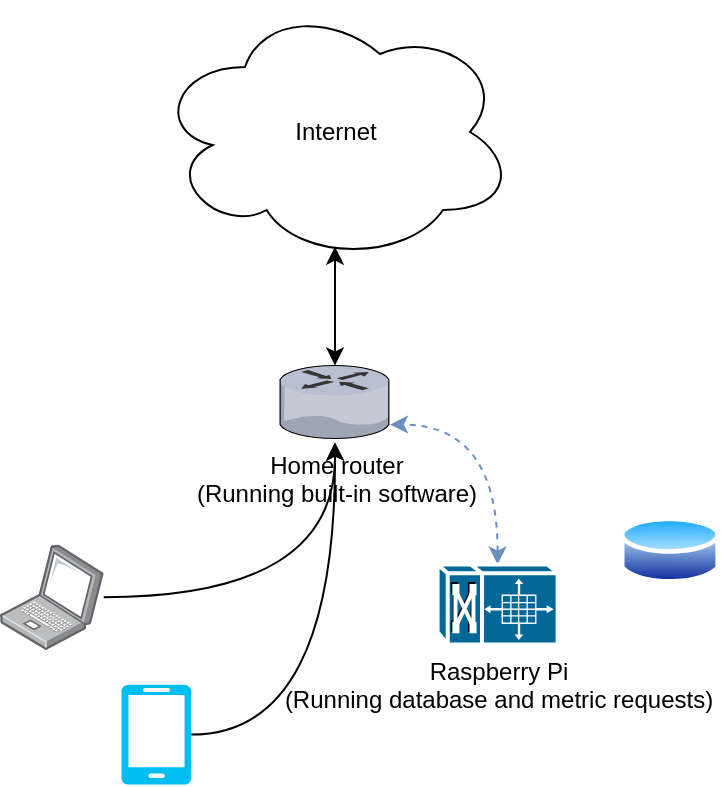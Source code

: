 <mxfile version="26.0.4">
  <diagram name="Página-1" id="ByPnyzdSTrtcEhe8VtN3">
    <mxGraphModel dx="1090" dy="586" grid="1" gridSize="10" guides="1" tooltips="1" connect="1" arrows="1" fold="1" page="1" pageScale="1" pageWidth="827" pageHeight="1169" background="#ffffff" math="0" shadow="0">
      <root>
        <mxCell id="0" />
        <mxCell id="1" parent="0" />
        <mxCell id="WwsZdTVqHZh9wnNg2Ymx-17" value="Home router&lt;div&gt;(Running built-in software)&lt;/div&gt;" style="verticalLabelPosition=bottom;sketch=0;aspect=fixed;html=1;verticalAlign=top;strokeColor=none;align=center;outlineConnect=0;shape=mxgraph.citrix.router;" parent="1" vertex="1">
          <mxGeometry x="200" y="211.75" width="55" height="36.5" as="geometry" />
        </mxCell>
        <mxCell id="WwsZdTVqHZh9wnNg2Ymx-32" style="edgeStyle=orthogonalEdgeStyle;rounded=0;orthogonalLoop=1;jettySize=auto;html=1;entryX=0.5;entryY=1;entryDx=0;entryDy=0;curved=1;" parent="1" source="WwsZdTVqHZh9wnNg2Ymx-18" edge="1">
          <mxGeometry relative="1" as="geometry">
            <mxPoint x="227.5" y="250.3" as="targetPoint" />
          </mxGeometry>
        </mxCell>
        <mxCell id="WwsZdTVqHZh9wnNg2Ymx-18" value="" style="verticalLabelPosition=bottom;html=1;verticalAlign=top;align=center;strokeColor=none;fillColor=#00BEF2;shape=mxgraph.azure.mobile;pointerEvents=1;" parent="1" vertex="1">
          <mxGeometry x="120.65" y="371.3" width="35" height="50" as="geometry" />
        </mxCell>
        <mxCell id="WwsZdTVqHZh9wnNg2Ymx-31" style="edgeStyle=orthogonalEdgeStyle;rounded=0;orthogonalLoop=1;jettySize=auto;html=1;entryX=0.5;entryY=1;entryDx=0;entryDy=0;curved=1;" parent="1" source="WwsZdTVqHZh9wnNg2Ymx-20" edge="1">
          <mxGeometry relative="1" as="geometry">
            <mxPoint x="227.5" y="250.3" as="targetPoint" />
          </mxGeometry>
        </mxCell>
        <mxCell id="WwsZdTVqHZh9wnNg2Ymx-20" value="" style="image;points=[];aspect=fixed;html=1;align=center;shadow=0;dashed=0;image=img/lib/allied_telesis/computer_and_terminals/Laptop.svg;" parent="1" vertex="1">
          <mxGeometry x="60" y="301.3" width="51.86" height="52.6" as="geometry" />
        </mxCell>
        <mxCell id="WwsZdTVqHZh9wnNg2Ymx-22" value="Internet" style="ellipse;shape=cloud;whiteSpace=wrap;html=1;" parent="1" vertex="1">
          <mxGeometry x="137.5" y="30.0" width="180" height="130" as="geometry" />
        </mxCell>
        <mxCell id="WwsZdTVqHZh9wnNg2Ymx-23" value="" style="shape=image;html=1;verticalAlign=top;verticalLabelPosition=bottom;labelBackgroundColor=#ffffff;imageAspect=0;aspect=fixed;image=https://cdn4.iconfinder.com/data/icons/evil-icons-user-interface/64/download-128.png;align=center;" parent="1" vertex="1">
          <mxGeometry x="328.8" y="281.3" width="41.3" height="41.3" as="geometry" />
        </mxCell>
        <mxCell id="E8TbkyFn71X078Sl1hQG-2" style="edgeStyle=orthogonalEdgeStyle;rounded=0;orthogonalLoop=1;jettySize=auto;html=1;curved=1;endArrow=classic;endFill=1;startArrow=classic;startFill=1;fillColor=#dae8fc;strokeColor=#6c8ebf;dashed=1;" edge="1" parent="1" source="WwsZdTVqHZh9wnNg2Ymx-26" target="WwsZdTVqHZh9wnNg2Ymx-17">
          <mxGeometry relative="1" as="geometry">
            <Array as="points">
              <mxPoint x="309" y="241.3" />
            </Array>
          </mxGeometry>
        </mxCell>
        <mxCell id="WwsZdTVqHZh9wnNg2Ymx-26" value="Raspberry Pi&lt;div&gt;(Running database and metric&amp;nbsp;&lt;span style=&quot;background-color: transparent; color: light-dark(rgb(0, 0, 0), rgb(255, 255, 255));&quot;&gt;requests)&lt;/span&gt;&lt;/div&gt;" style="shape=mxgraph.cisco.misc.pxf;html=1;pointerEvents=1;dashed=0;fillColor=#036897;strokeColor=#ffffff;strokeWidth=2;verticalLabelPosition=bottom;verticalAlign=top;align=center;outlineConnect=0;direction=north;" parent="1" vertex="1">
          <mxGeometry x="278.8" y="311.3" width="60" height="40" as="geometry" />
        </mxCell>
        <mxCell id="WwsZdTVqHZh9wnNg2Ymx-30" style="edgeStyle=orthogonalEdgeStyle;rounded=0;orthogonalLoop=1;jettySize=auto;html=1;entryX=0.5;entryY=0.941;entryDx=0;entryDy=0;entryPerimeter=0;startArrow=classic;startFill=1;" parent="1" source="WwsZdTVqHZh9wnNg2Ymx-17" target="WwsZdTVqHZh9wnNg2Ymx-22" edge="1">
          <mxGeometry relative="1" as="geometry" />
        </mxCell>
        <mxCell id="E8TbkyFn71X078Sl1hQG-1" value="" style="shape=image;html=1;verticalAlign=top;verticalLabelPosition=bottom;labelBackgroundColor=#ffffff;imageAspect=0;aspect=fixed;image=https://cdn4.iconfinder.com/data/icons/evil-icons-user-interface/64/download-128.png;align=center;" vertex="1" parent="1">
          <mxGeometry x="247.5" y="181.3" width="41.3" height="41.3" as="geometry" />
        </mxCell>
        <mxCell id="E8TbkyFn71X078Sl1hQG-3" value="" style="image;aspect=fixed;perimeter=ellipsePerimeter;html=1;align=center;shadow=0;dashed=0;spacingTop=3;image=img/lib/active_directory/database.svg;" vertex="1" parent="1">
          <mxGeometry x="370" y="285.6" width="50" height="37" as="geometry" />
        </mxCell>
      </root>
    </mxGraphModel>
  </diagram>
</mxfile>
